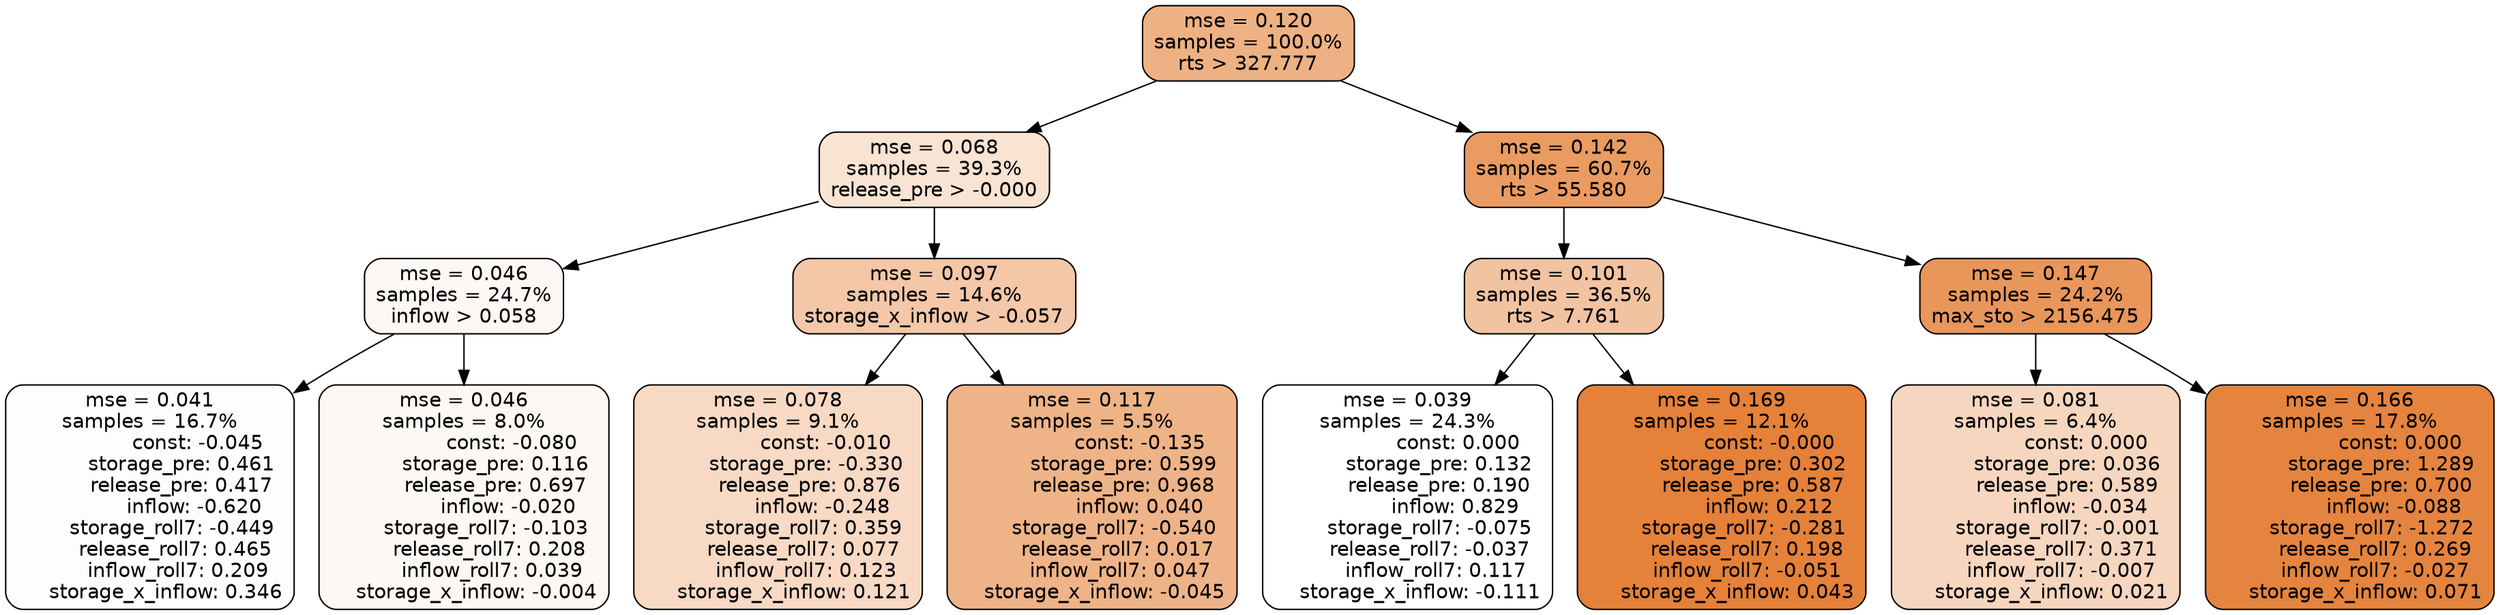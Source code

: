digraph tree {
node [shape=rectangle, style="filled, rounded", color="black", fontname=helvetica] ;
edge [fontname=helvetica] ;
	"0" [label="mse = 0.120
samples = 100.0%
rts > 327.777", fillcolor="#eeb184"]
	"8" [label="mse = 0.068
samples = 39.3%
release_pre > -0.000", fillcolor="#f9e3d3"]
	"1" [label="mse = 0.142
samples = 60.7%
rts > 55.580", fillcolor="#ea9b61"]
	"9" [label="mse = 0.046
samples = 24.7%
inflow > 0.058", fillcolor="#fdf8f5"]
	"12" [label="mse = 0.097
samples = 14.6%
storage_x_inflow > -0.057", fillcolor="#f3c7a7"]
	"2" [label="mse = 0.101
samples = 36.5%
rts > 7.761", fillcolor="#f2c3a1"]
	"5" [label="mse = 0.147
samples = 24.2%
max_sto > 2156.475", fillcolor="#e9965b"]
	"10" [label="mse = 0.041
samples = 16.7%
               const: -0.045
          storage_pre: 0.461
          release_pre: 0.417
              inflow: -0.620
       storage_roll7: -0.449
        release_roll7: 0.465
         inflow_roll7: 0.209
     storage_x_inflow: 0.346", fillcolor="#fefdfc"]
	"11" [label="mse = 0.046
samples = 8.0%
               const: -0.080
          storage_pre: 0.116
          release_pre: 0.697
              inflow: -0.020
       storage_roll7: -0.103
        release_roll7: 0.208
         inflow_roll7: 0.039
    storage_x_inflow: -0.004", fillcolor="#fdf8f4"]
	"13" [label="mse = 0.078
samples = 9.1%
               const: -0.010
         storage_pre: -0.330
          release_pre: 0.876
              inflow: -0.248
        storage_roll7: 0.359
        release_roll7: 0.077
         inflow_roll7: 0.123
     storage_x_inflow: 0.121", fillcolor="#f7d9c4"]
	"14" [label="mse = 0.117
samples = 5.5%
               const: -0.135
          storage_pre: 0.599
          release_pre: 0.968
               inflow: 0.040
       storage_roll7: -0.540
        release_roll7: 0.017
         inflow_roll7: 0.047
    storage_x_inflow: -0.045", fillcolor="#efb388"]
	"3" [label="mse = 0.039
samples = 24.3%
                const: 0.000
          storage_pre: 0.132
          release_pre: 0.190
               inflow: 0.829
       storage_roll7: -0.075
       release_roll7: -0.037
         inflow_roll7: 0.117
    storage_x_inflow: -0.111", fillcolor="#ffffff"]
	"4" [label="mse = 0.169
samples = 12.1%
               const: -0.000
          storage_pre: 0.302
          release_pre: 0.587
               inflow: 0.212
       storage_roll7: -0.281
        release_roll7: 0.198
        inflow_roll7: -0.051
     storage_x_inflow: 0.043", fillcolor="#e58139"]
	"7" [label="mse = 0.081
samples = 6.4%
                const: 0.000
          storage_pre: 0.036
          release_pre: 0.589
              inflow: -0.034
       storage_roll7: -0.001
        release_roll7: 0.371
        inflow_roll7: -0.007
     storage_x_inflow: 0.021", fillcolor="#f6d6bf"]
	"6" [label="mse = 0.166
samples = 17.8%
                const: 0.000
          storage_pre: 1.289
          release_pre: 0.700
              inflow: -0.088
       storage_roll7: -1.272
        release_roll7: 0.269
        inflow_roll7: -0.027
     storage_x_inflow: 0.071", fillcolor="#e5843e"]

	"0" -> "1"
	"0" -> "8"
	"8" -> "9"
	"8" -> "12"
	"1" -> "2"
	"1" -> "5"
	"9" -> "10"
	"9" -> "11"
	"12" -> "13"
	"12" -> "14"
	"2" -> "3"
	"2" -> "4"
	"5" -> "6"
	"5" -> "7"
}